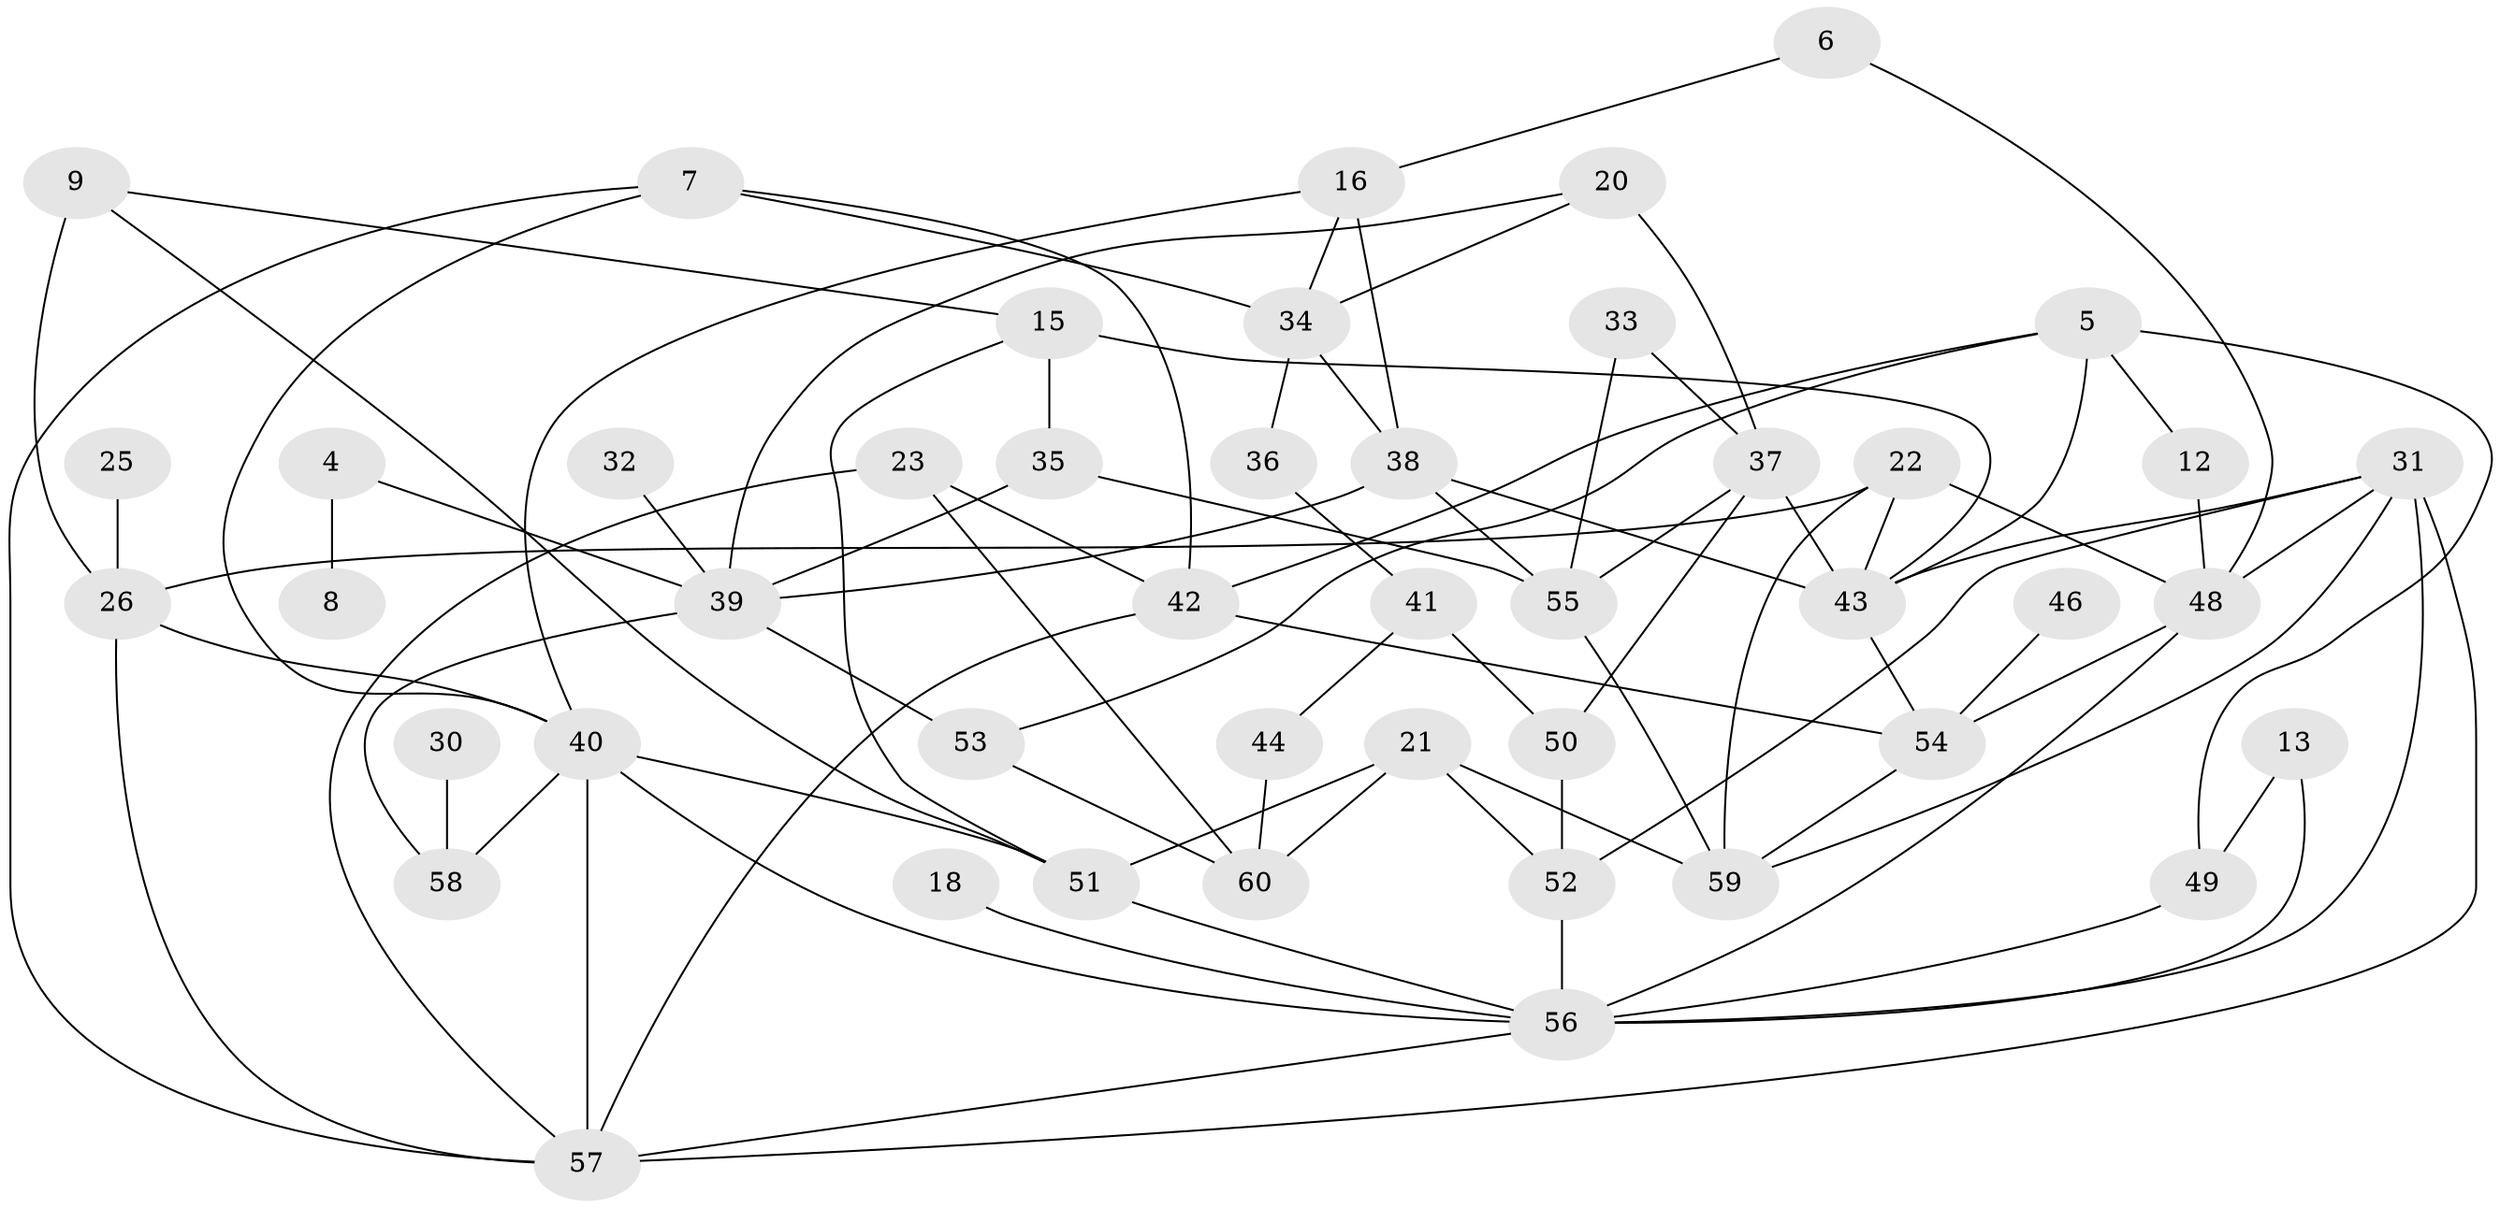 // original degree distribution, {5: 0.08053691275167785, 2: 0.2684563758389262, 4: 0.12751677852348994, 0: 0.09395973154362416, 3: 0.21476510067114093, 1: 0.19463087248322147, 6: 0.013422818791946308, 7: 0.006711409395973154}
// Generated by graph-tools (version 1.1) at 2025/35/03/04/25 23:35:43]
// undirected, 46 vertices, 87 edges
graph export_dot {
  node [color=gray90,style=filled];
  4;
  5;
  6;
  7;
  8;
  9;
  12;
  13;
  15;
  16;
  18;
  20;
  21;
  22;
  23;
  25;
  26;
  30;
  31;
  32;
  33;
  34;
  35;
  36;
  37;
  38;
  39;
  40;
  41;
  42;
  43;
  44;
  46;
  48;
  49;
  50;
  51;
  52;
  53;
  54;
  55;
  56;
  57;
  58;
  59;
  60;
  4 -- 8 [weight=1.0];
  4 -- 39 [weight=1.0];
  5 -- 12 [weight=1.0];
  5 -- 42 [weight=1.0];
  5 -- 43 [weight=1.0];
  5 -- 49 [weight=1.0];
  5 -- 53 [weight=1.0];
  6 -- 16 [weight=1.0];
  6 -- 48 [weight=1.0];
  7 -- 34 [weight=1.0];
  7 -- 40 [weight=1.0];
  7 -- 42 [weight=1.0];
  7 -- 57 [weight=1.0];
  9 -- 15 [weight=1.0];
  9 -- 26 [weight=1.0];
  9 -- 51 [weight=1.0];
  12 -- 48 [weight=1.0];
  13 -- 49 [weight=1.0];
  13 -- 56 [weight=1.0];
  15 -- 35 [weight=1.0];
  15 -- 43 [weight=2.0];
  15 -- 51 [weight=1.0];
  16 -- 34 [weight=1.0];
  16 -- 38 [weight=1.0];
  16 -- 40 [weight=1.0];
  18 -- 56 [weight=1.0];
  20 -- 34 [weight=1.0];
  20 -- 37 [weight=2.0];
  20 -- 39 [weight=1.0];
  21 -- 51 [weight=1.0];
  21 -- 52 [weight=1.0];
  21 -- 59 [weight=1.0];
  21 -- 60 [weight=1.0];
  22 -- 26 [weight=1.0];
  22 -- 43 [weight=1.0];
  22 -- 48 [weight=1.0];
  22 -- 59 [weight=1.0];
  23 -- 42 [weight=1.0];
  23 -- 57 [weight=1.0];
  23 -- 60 [weight=1.0];
  25 -- 26 [weight=1.0];
  26 -- 40 [weight=1.0];
  26 -- 57 [weight=1.0];
  30 -- 58 [weight=1.0];
  31 -- 43 [weight=2.0];
  31 -- 48 [weight=1.0];
  31 -- 52 [weight=1.0];
  31 -- 56 [weight=1.0];
  31 -- 57 [weight=1.0];
  31 -- 59 [weight=1.0];
  32 -- 39 [weight=1.0];
  33 -- 37 [weight=1.0];
  33 -- 55 [weight=1.0];
  34 -- 36 [weight=1.0];
  34 -- 38 [weight=1.0];
  35 -- 39 [weight=1.0];
  35 -- 55 [weight=1.0];
  36 -- 41 [weight=1.0];
  37 -- 43 [weight=1.0];
  37 -- 50 [weight=1.0];
  37 -- 55 [weight=1.0];
  38 -- 39 [weight=1.0];
  38 -- 43 [weight=1.0];
  38 -- 55 [weight=1.0];
  39 -- 53 [weight=1.0];
  39 -- 58 [weight=1.0];
  40 -- 51 [weight=1.0];
  40 -- 56 [weight=1.0];
  40 -- 57 [weight=1.0];
  40 -- 58 [weight=1.0];
  41 -- 44 [weight=1.0];
  41 -- 50 [weight=1.0];
  42 -- 54 [weight=1.0];
  42 -- 57 [weight=1.0];
  43 -- 54 [weight=1.0];
  44 -- 60 [weight=1.0];
  46 -- 54 [weight=1.0];
  48 -- 54 [weight=1.0];
  48 -- 56 [weight=1.0];
  49 -- 56 [weight=1.0];
  50 -- 52 [weight=1.0];
  51 -- 56 [weight=1.0];
  52 -- 56 [weight=1.0];
  53 -- 60 [weight=1.0];
  54 -- 59 [weight=1.0];
  55 -- 59 [weight=2.0];
  56 -- 57 [weight=1.0];
}
